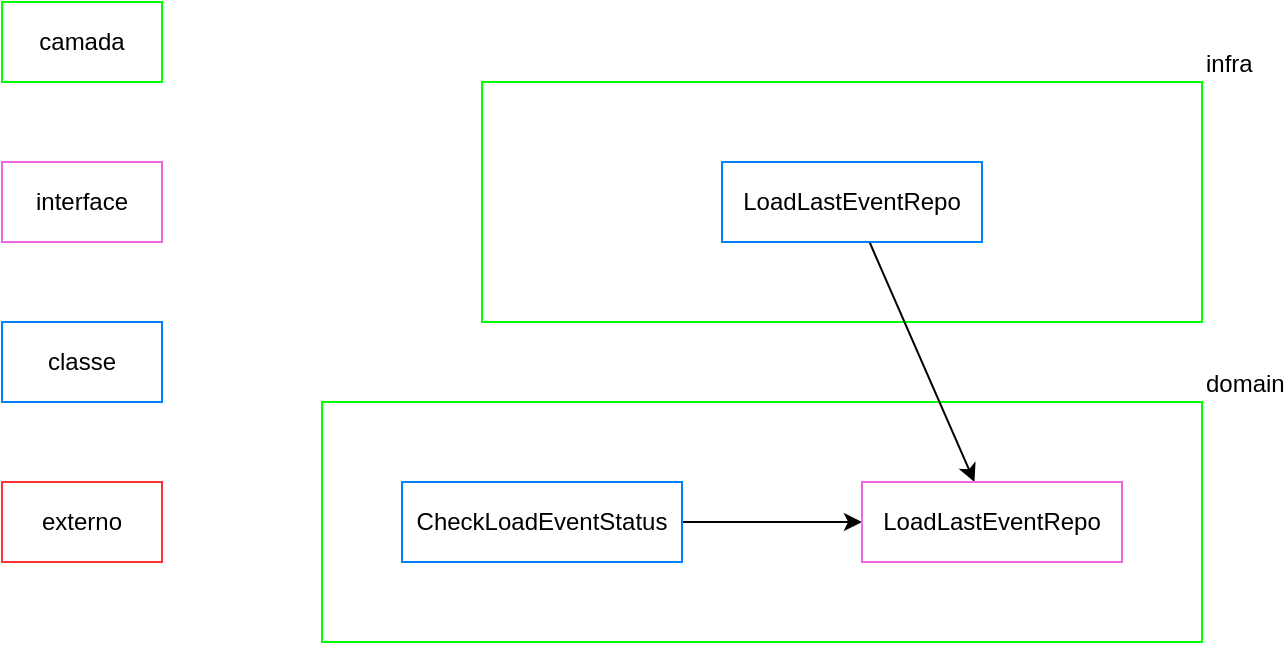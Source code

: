 <mxfile>
    <diagram id="NtlG_AYEtoJFGLm3GKB8" name="Page-1">
        <mxGraphModel dx="749" dy="473" grid="0" gridSize="10" guides="0" tooltips="1" connect="1" arrows="1" fold="1" page="1" pageScale="1" pageWidth="827" pageHeight="1169" math="0" shadow="0">
            <root>
                <mxCell id="0"/>
                <mxCell id="1" parent="0"/>
                <mxCell id="8" value="domain" style="text;html=1;strokeColor=#00FF00;fillColor=none;align=left;verticalAlign=bottom;whiteSpace=wrap;rounded=0;labelPosition=right;verticalLabelPosition=top;" parent="1" vertex="1">
                    <mxGeometry x="200" y="240" width="440" height="120" as="geometry"/>
                </mxCell>
                <mxCell id="2" value="camada" style="text;html=1;strokeColor=#00FF00;fillColor=none;align=center;verticalAlign=middle;whiteSpace=wrap;rounded=0;" parent="1" vertex="1">
                    <mxGeometry x="40" y="40" width="80" height="40" as="geometry"/>
                </mxCell>
                <mxCell id="3" value="interface" style="text;html=1;strokeColor=#F067DE;fillColor=none;align=center;verticalAlign=middle;whiteSpace=wrap;rounded=0;" parent="1" vertex="1">
                    <mxGeometry x="40" y="120" width="80" height="40" as="geometry"/>
                </mxCell>
                <mxCell id="4" value="classe" style="text;html=1;strokeColor=#007FFF;fillColor=none;align=center;verticalAlign=middle;whiteSpace=wrap;rounded=0;" parent="1" vertex="1">
                    <mxGeometry x="40" y="200" width="80" height="40" as="geometry"/>
                </mxCell>
                <mxCell id="5" value="infra" style="text;html=1;strokeColor=#00FF00;fillColor=none;align=left;verticalAlign=bottom;whiteSpace=wrap;rounded=0;labelPosition=right;verticalLabelPosition=top;" parent="1" vertex="1">
                    <mxGeometry x="280" y="80" width="360" height="120" as="geometry"/>
                </mxCell>
                <mxCell id="11" style="edgeStyle=none;html=1;" parent="1" source="6" target="9" edge="1">
                    <mxGeometry relative="1" as="geometry"/>
                </mxCell>
                <mxCell id="6" value="LoadLastEventRepo" style="text;html=1;strokeColor=#007FFF;fillColor=none;align=center;verticalAlign=middle;whiteSpace=wrap;rounded=0;" parent="1" vertex="1">
                    <mxGeometry x="400" y="120" width="130" height="40" as="geometry"/>
                </mxCell>
                <mxCell id="10" style="edgeStyle=none;html=1;entryX=0;entryY=0.5;entryDx=0;entryDy=0;" parent="1" source="7" target="9" edge="1">
                    <mxGeometry relative="1" as="geometry"/>
                </mxCell>
                <mxCell id="7" value="CheckLoadEventStatus" style="text;html=1;strokeColor=#007FFF;fillColor=none;align=center;verticalAlign=middle;whiteSpace=wrap;rounded=0;" parent="1" vertex="1">
                    <mxGeometry x="240" y="280" width="140" height="40" as="geometry"/>
                </mxCell>
                <mxCell id="9" value="LoadLastEventRepo" style="text;html=1;strokeColor=#F067DE;fillColor=none;align=center;verticalAlign=middle;whiteSpace=wrap;rounded=0;" parent="1" vertex="1">
                    <mxGeometry x="470" y="280" width="130" height="40" as="geometry"/>
                </mxCell>
                <mxCell id="12" value="externo" style="text;html=1;strokeColor=#FF3333;fillColor=none;align=center;verticalAlign=middle;whiteSpace=wrap;rounded=0;" parent="1" vertex="1">
                    <mxGeometry x="40" y="280" width="80" height="40" as="geometry"/>
                </mxCell>
            </root>
        </mxGraphModel>
    </diagram>
</mxfile>